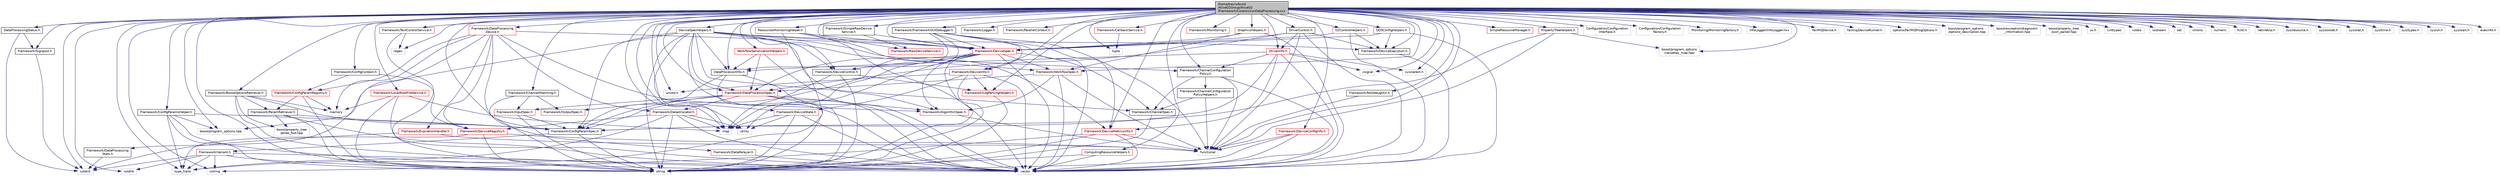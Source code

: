 digraph "/home/travis/build/AliceO2Group/AliceO2/Framework/Core/src/runDataProcessing.cxx"
{
 // INTERACTIVE_SVG=YES
  bgcolor="transparent";
  edge [fontname="Helvetica",fontsize="10",labelfontname="Helvetica",labelfontsize="10"];
  node [fontname="Helvetica",fontsize="10",shape=record];
  Node0 [label="/home/travis/build\l/AliceO2Group/AliceO2\l/Framework/Core/src/runDataProcessing.cxx",height=0.2,width=0.4,color="black", fillcolor="grey75", style="filled", fontcolor="black"];
  Node0 -> Node1 [color="midnightblue",fontsize="10",style="solid",fontname="Helvetica"];
  Node1 [label="Framework/BoostOptionsRetriever.h",height=0.2,width=0.4,color="black",URL="$d3/d7e/BoostOptionsRetriever_8h.html"];
  Node1 -> Node2 [color="midnightblue",fontsize="10",style="solid",fontname="Helvetica"];
  Node2 [label="Framework/ConfigParamSpec.h",height=0.2,width=0.4,color="black",URL="$d0/d1c/ConfigParamSpec_8h.html"];
  Node2 -> Node3 [color="midnightblue",fontsize="10",style="solid",fontname="Helvetica"];
  Node3 [label="Framework/Variant.h",height=0.2,width=0.4,color="red",URL="$de/d56/Variant_8h.html"];
  Node3 -> Node5 [color="midnightblue",fontsize="10",style="solid",fontname="Helvetica"];
  Node5 [label="type_traits",height=0.2,width=0.4,color="grey75"];
  Node3 -> Node6 [color="midnightblue",fontsize="10",style="solid",fontname="Helvetica"];
  Node6 [label="cstring",height=0.2,width=0.4,color="grey75"];
  Node3 -> Node7 [color="midnightblue",fontsize="10",style="solid",fontname="Helvetica"];
  Node7 [label="cstdint",height=0.2,width=0.4,color="grey75"];
  Node3 -> Node8 [color="midnightblue",fontsize="10",style="solid",fontname="Helvetica"];
  Node8 [label="cstdlib",height=0.2,width=0.4,color="grey75"];
  Node3 -> Node12 [color="midnightblue",fontsize="10",style="solid",fontname="Helvetica"];
  Node12 [label="vector",height=0.2,width=0.4,color="grey75"];
  Node3 -> Node13 [color="midnightblue",fontsize="10",style="solid",fontname="Helvetica"];
  Node13 [label="string",height=0.2,width=0.4,color="grey75"];
  Node2 -> Node13 [color="midnightblue",fontsize="10",style="solid",fontname="Helvetica"];
  Node1 -> Node14 [color="midnightblue",fontsize="10",style="solid",fontname="Helvetica"];
  Node14 [label="Framework/ParamRetriever.h",height=0.2,width=0.4,color="black",URL="$df/d72/ParamRetriever_8h.html"];
  Node14 -> Node2 [color="midnightblue",fontsize="10",style="solid",fontname="Helvetica"];
  Node14 -> Node15 [color="midnightblue",fontsize="10",style="solid",fontname="Helvetica"];
  Node15 [label="boost/property_tree\l/ptree_fwd.hpp",height=0.2,width=0.4,color="grey75"];
  Node14 -> Node13 [color="midnightblue",fontsize="10",style="solid",fontname="Helvetica"];
  Node14 -> Node12 [color="midnightblue",fontsize="10",style="solid",fontname="Helvetica"];
  Node1 -> Node15 [color="midnightblue",fontsize="10",style="solid",fontname="Helvetica"];
  Node1 -> Node16 [color="midnightblue",fontsize="10",style="solid",fontname="Helvetica"];
  Node16 [label="memory",height=0.2,width=0.4,color="grey75"];
  Node1 -> Node12 [color="midnightblue",fontsize="10",style="solid",fontname="Helvetica"];
  Node0 -> Node17 [color="midnightblue",fontsize="10",style="solid",fontname="Helvetica"];
  Node17 [label="Framework/ChannelConfiguration\lPolicy.h",height=0.2,width=0.4,color="black",URL="$dd/d0f/ChannelConfigurationPolicy_8h.html"];
  Node17 -> Node18 [color="midnightblue",fontsize="10",style="solid",fontname="Helvetica"];
  Node18 [label="Framework/ChannelConfiguration\lPolicyHelpers.h",height=0.2,width=0.4,color="black",URL="$d6/d05/ChannelConfigurationPolicyHelpers_8h.html"];
  Node18 -> Node19 [color="midnightblue",fontsize="10",style="solid",fontname="Helvetica"];
  Node19 [label="Framework/ChannelSpec.h",height=0.2,width=0.4,color="black",URL="$d6/d72/ChannelSpec_8h.html"];
  Node19 -> Node13 [color="midnightblue",fontsize="10",style="solid",fontname="Helvetica"];
  Node18 -> Node20 [color="midnightblue",fontsize="10",style="solid",fontname="Helvetica"];
  Node20 [label="functional",height=0.2,width=0.4,color="grey75"];
  Node17 -> Node19 [color="midnightblue",fontsize="10",style="solid",fontname="Helvetica"];
  Node17 -> Node12 [color="midnightblue",fontsize="10",style="solid",fontname="Helvetica"];
  Node17 -> Node20 [color="midnightblue",fontsize="10",style="solid",fontname="Helvetica"];
  Node0 -> Node21 [color="midnightblue",fontsize="10",style="solid",fontname="Helvetica"];
  Node21 [label="Framework/ChannelMatching.h",height=0.2,width=0.4,color="black",URL="$d3/d2c/ChannelMatching_8h.html"];
  Node21 -> Node22 [color="midnightblue",fontsize="10",style="solid",fontname="Helvetica"];
  Node22 [label="Framework/InputSpec.h",height=0.2,width=0.4,color="red",URL="$d5/d3f/InputSpec_8h.html"];
  Node22 -> Node2 [color="midnightblue",fontsize="10",style="solid",fontname="Helvetica"];
  Node22 -> Node13 [color="midnightblue",fontsize="10",style="solid",fontname="Helvetica"];
  Node21 -> Node52 [color="midnightblue",fontsize="10",style="solid",fontname="Helvetica"];
  Node52 [label="Framework/OutputSpec.h",height=0.2,width=0.4,color="red",URL="$db/d2d/OutputSpec_8h.html"];
  Node21 -> Node13 [color="midnightblue",fontsize="10",style="solid",fontname="Helvetica"];
  Node0 -> Node53 [color="midnightblue",fontsize="10",style="solid",fontname="Helvetica"];
  Node53 [label="Framework/ConfigParamsHelper.h",height=0.2,width=0.4,color="black",URL="$dd/d2b/ConfigParamsHelper_8h.html"];
  Node53 -> Node2 [color="midnightblue",fontsize="10",style="solid",fontname="Helvetica"];
  Node53 -> Node54 [color="midnightblue",fontsize="10",style="solid",fontname="Helvetica"];
  Node54 [label="boost/program_options.hpp",height=0.2,width=0.4,color="grey75"];
  Node53 -> Node13 [color="midnightblue",fontsize="10",style="solid",fontname="Helvetica"];
  Node53 -> Node12 [color="midnightblue",fontsize="10",style="solid",fontname="Helvetica"];
  Node53 -> Node5 [color="midnightblue",fontsize="10",style="solid",fontname="Helvetica"];
  Node0 -> Node2 [color="midnightblue",fontsize="10",style="solid",fontname="Helvetica"];
  Node0 -> Node55 [color="midnightblue",fontsize="10",style="solid",fontname="Helvetica"];
  Node55 [label="Framework/ConfigContext.h",height=0.2,width=0.4,color="black",URL="$d7/d2e/ConfigContext_8h.html"];
  Node55 -> Node56 [color="midnightblue",fontsize="10",style="solid",fontname="Helvetica"];
  Node56 [label="Framework/ConfigParamRegistry.h",height=0.2,width=0.4,color="red",URL="$de/dc6/ConfigParamRegistry_8h.html"];
  Node56 -> Node14 [color="midnightblue",fontsize="10",style="solid",fontname="Helvetica"];
  Node56 -> Node16 [color="midnightblue",fontsize="10",style="solid",fontname="Helvetica"];
  Node56 -> Node13 [color="midnightblue",fontsize="10",style="solid",fontname="Helvetica"];
  Node55 -> Node59 [color="midnightblue",fontsize="10",style="solid",fontname="Helvetica"];
  Node59 [label="Framework/ServiceRegistry.h",height=0.2,width=0.4,color="red",URL="$d8/d17/ServiceRegistry_8h.html"];
  Node59 -> Node20 [color="midnightblue",fontsize="10",style="solid",fontname="Helvetica"];
  Node59 -> Node13 [color="midnightblue",fontsize="10",style="solid",fontname="Helvetica"];
  Node59 -> Node5 [color="midnightblue",fontsize="10",style="solid",fontname="Helvetica"];
  Node0 -> Node80 [color="midnightblue",fontsize="10",style="solid",fontname="Helvetica"];
  Node80 [label="Framework/DataProcessing\lDevice.h",height=0.2,width=0.4,color="red",URL="$d3/d4b/DataProcessingDevice_8h.html"];
  Node80 -> Node81 [color="midnightblue",fontsize="10",style="solid",fontname="Helvetica"];
  Node81 [label="Framework/AlgorithmSpec.h",height=0.2,width=0.4,color="red",URL="$d0/d14/AlgorithmSpec_8h.html"];
  Node81 -> Node20 [color="midnightblue",fontsize="10",style="solid",fontname="Helvetica"];
  Node80 -> Node56 [color="midnightblue",fontsize="10",style="solid",fontname="Helvetica"];
  Node80 -> Node127 [color="midnightblue",fontsize="10",style="solid",fontname="Helvetica"];
  Node127 [label="Framework/DataAllocator.h",height=0.2,width=0.4,color="red",URL="$d1/d28/DataAllocator_8h.html"];
  Node127 -> Node59 [color="midnightblue",fontsize="10",style="solid",fontname="Helvetica"];
  Node127 -> Node12 [color="midnightblue",fontsize="10",style="solid",fontname="Helvetica"];
  Node127 -> Node69 [color="midnightblue",fontsize="10",style="solid",fontname="Helvetica"];
  Node69 [label="map",height=0.2,width=0.4,color="grey75"];
  Node127 -> Node13 [color="midnightblue",fontsize="10",style="solid",fontname="Helvetica"];
  Node127 -> Node42 [color="midnightblue",fontsize="10",style="solid",fontname="Helvetica"];
  Node42 [label="utility",height=0.2,width=0.4,color="grey75"];
  Node127 -> Node5 [color="midnightblue",fontsize="10",style="solid",fontname="Helvetica"];
  Node80 -> Node140 [color="midnightblue",fontsize="10",style="solid",fontname="Helvetica"];
  Node140 [label="Framework/DataRelayer.h",height=0.2,width=0.4,color="red",URL="$df/d59/DataRelayer_8h.html"];
  Node140 -> Node12 [color="midnightblue",fontsize="10",style="solid",fontname="Helvetica"];
  Node80 -> Node149 [color="midnightblue",fontsize="10",style="solid",fontname="Helvetica"];
  Node149 [label="Framework/DeviceSpec.h",height=0.2,width=0.4,color="red",URL="$df/de8/DeviceSpec_8h.html"];
  Node149 -> Node150 [color="midnightblue",fontsize="10",style="solid",fontname="Helvetica"];
  Node150 [label="Framework/WorkflowSpec.h",height=0.2,width=0.4,color="red",URL="$df/da1/WorkflowSpec_8h.html"];
  Node150 -> Node151 [color="midnightblue",fontsize="10",style="solid",fontname="Helvetica"];
  Node151 [label="Framework/DataProcessorSpec.h",height=0.2,width=0.4,color="red",URL="$d0/df4/DataProcessorSpec_8h.html"];
  Node151 -> Node81 [color="midnightblue",fontsize="10",style="solid",fontname="Helvetica"];
  Node151 -> Node2 [color="midnightblue",fontsize="10",style="solid",fontname="Helvetica"];
  Node151 -> Node127 [color="midnightblue",fontsize="10",style="solid",fontname="Helvetica"];
  Node151 -> Node22 [color="midnightblue",fontsize="10",style="solid",fontname="Helvetica"];
  Node151 -> Node52 [color="midnightblue",fontsize="10",style="solid",fontname="Helvetica"];
  Node151 -> Node13 [color="midnightblue",fontsize="10",style="solid",fontname="Helvetica"];
  Node151 -> Node12 [color="midnightblue",fontsize="10",style="solid",fontname="Helvetica"];
  Node150 -> Node81 [color="midnightblue",fontsize="10",style="solid",fontname="Helvetica"];
  Node150 -> Node12 [color="midnightblue",fontsize="10",style="solid",fontname="Helvetica"];
  Node150 -> Node20 [color="midnightblue",fontsize="10",style="solid",fontname="Helvetica"];
  Node149 -> Node151 [color="midnightblue",fontsize="10",style="solid",fontname="Helvetica"];
  Node149 -> Node19 [color="midnightblue",fontsize="10",style="solid",fontname="Helvetica"];
  Node149 -> Node155 [color="midnightblue",fontsize="10",style="solid",fontname="Helvetica"];
  Node155 [label="Framework/DeviceControl.h",height=0.2,width=0.4,color="black",URL="$d2/d2c/DeviceControl_8h.html"];
  Node155 -> Node69 [color="midnightblue",fontsize="10",style="solid",fontname="Helvetica"];
  Node155 -> Node13 [color="midnightblue",fontsize="10",style="solid",fontname="Helvetica"];
  Node155 -> Node65 [color="midnightblue",fontsize="10",style="solid",fontname="Helvetica"];
  Node65 [label="Framework/LogParsingHelpers.h",height=0.2,width=0.4,color="red",URL="$d8/d4a/LogParsingHelpers_8h.html"];
  Node65 -> Node13 [color="midnightblue",fontsize="10",style="solid",fontname="Helvetica"];
  Node149 -> Node81 [color="midnightblue",fontsize="10",style="solid",fontname="Helvetica"];
  Node149 -> Node2 [color="midnightblue",fontsize="10",style="solid",fontname="Helvetica"];
  Node149 -> Node12 [color="midnightblue",fontsize="10",style="solid",fontname="Helvetica"];
  Node149 -> Node13 [color="midnightblue",fontsize="10",style="solid",fontname="Helvetica"];
  Node149 -> Node69 [color="midnightblue",fontsize="10",style="solid",fontname="Helvetica"];
  Node149 -> Node42 [color="midnightblue",fontsize="10",style="solid",fontname="Helvetica"];
  Node80 -> Node156 [color="midnightblue",fontsize="10",style="solid",fontname="Helvetica"];
  Node156 [label="Framework/DataProcessing\lStats.h",height=0.2,width=0.4,color="black",URL="$d0/d8e/DataProcessingStats_8h.html"];
  Node156 -> Node7 [color="midnightblue",fontsize="10",style="solid",fontname="Helvetica"];
  Node80 -> Node118 [color="midnightblue",fontsize="10",style="solid",fontname="Helvetica"];
  Node118 [label="Framework/ExpirationHandler.h",height=0.2,width=0.4,color="red",URL="$d2/dd9/ExpirationHandler_8h.html"];
  Node118 -> Node7 [color="midnightblue",fontsize="10",style="solid",fontname="Helvetica"];
  Node118 -> Node20 [color="midnightblue",fontsize="10",style="solid",fontname="Helvetica"];
  Node80 -> Node59 [color="midnightblue",fontsize="10",style="solid",fontname="Helvetica"];
  Node80 -> Node16 [color="midnightblue",fontsize="10",style="solid",fontname="Helvetica"];
  Node0 -> Node151 [color="midnightblue",fontsize="10",style="solid",fontname="Helvetica"];
  Node0 -> Node159 [color="midnightblue",fontsize="10",style="solid",fontname="Helvetica"];
  Node159 [label="Framework/NoDebugGUI.h",height=0.2,width=0.4,color="black",URL="$d5/d97/NoDebugGUI_8h.html"];
  Node159 -> Node20 [color="midnightblue",fontsize="10",style="solid",fontname="Helvetica"];
  Node0 -> Node155 [color="midnightblue",fontsize="10",style="solid",fontname="Helvetica"];
  Node0 -> Node160 [color="midnightblue",fontsize="10",style="solid",fontname="Helvetica"];
  Node160 [label="Framework/DeviceExecution.h",height=0.2,width=0.4,color="black",URL="$dc/d19/DeviceExecution_8h.html"];
  Node160 -> Node12 [color="midnightblue",fontsize="10",style="solid",fontname="Helvetica"];
  Node0 -> Node64 [color="midnightblue",fontsize="10",style="solid",fontname="Helvetica"];
  Node64 [label="Framework/DeviceInfo.h",height=0.2,width=0.4,color="red",URL="$d7/d58/DeviceInfo_8h.html"];
  Node64 -> Node65 [color="midnightblue",fontsize="10",style="solid",fontname="Helvetica"];
  Node64 -> Node67 [color="midnightblue",fontsize="10",style="solid",fontname="Helvetica"];
  Node67 [label="Framework/DeviceState.h",height=0.2,width=0.4,color="red",URL="$d9/de0/DeviceState_8h.html"];
  Node67 -> Node12 [color="midnightblue",fontsize="10",style="solid",fontname="Helvetica"];
  Node67 -> Node13 [color="midnightblue",fontsize="10",style="solid",fontname="Helvetica"];
  Node67 -> Node69 [color="midnightblue",fontsize="10",style="solid",fontname="Helvetica"];
  Node67 -> Node42 [color="midnightblue",fontsize="10",style="solid",fontname="Helvetica"];
  Node64 -> Node13 [color="midnightblue",fontsize="10",style="solid",fontname="Helvetica"];
  Node64 -> Node12 [color="midnightblue",fontsize="10",style="solid",fontname="Helvetica"];
  Node64 -> Node70 [color="midnightblue",fontsize="10",style="solid",fontname="Helvetica"];
  Node70 [label="unistd.h",height=0.2,width=0.4,color="grey75"];
  Node0 -> Node62 [color="midnightblue",fontsize="10",style="solid",fontname="Helvetica"];
  Node62 [label="Framework/DeviceMetricsInfo.h",height=0.2,width=0.4,color="red",URL="$dc/df0/DeviceMetricsInfo_8h.html"];
  Node62 -> Node6 [color="midnightblue",fontsize="10",style="solid",fontname="Helvetica"];
  Node62 -> Node20 [color="midnightblue",fontsize="10",style="solid",fontname="Helvetica"];
  Node62 -> Node13 [color="midnightblue",fontsize="10",style="solid",fontname="Helvetica"];
  Node62 -> Node12 [color="midnightblue",fontsize="10",style="solid",fontname="Helvetica"];
  Node0 -> Node161 [color="midnightblue",fontsize="10",style="solid",fontname="Helvetica"];
  Node161 [label="Framework/DeviceConfigInfo.h",height=0.2,width=0.4,color="red",URL="$df/de0/DeviceConfigInfo_8h.html"];
  Node161 -> Node20 [color="midnightblue",fontsize="10",style="solid",fontname="Helvetica"];
  Node161 -> Node13 [color="midnightblue",fontsize="10",style="solid",fontname="Helvetica"];
  Node161 -> Node12 [color="midnightblue",fontsize="10",style="solid",fontname="Helvetica"];
  Node0 -> Node149 [color="midnightblue",fontsize="10",style="solid",fontname="Helvetica"];
  Node0 -> Node67 [color="midnightblue",fontsize="10",style="solid",fontname="Helvetica"];
  Node0 -> Node162 [color="midnightblue",fontsize="10",style="solid",fontname="Helvetica"];
  Node162 [label="Framework/FrameworkGUIDebugger.h",height=0.2,width=0.4,color="black",URL="$dd/d9a/FrameworkGUIDebugger_8h.html"];
  Node162 -> Node163 [color="midnightblue",fontsize="10",style="solid",fontname="Helvetica"];
  Node163 [label="DataProcessorInfo.h",height=0.2,width=0.4,color="black",URL="$d3/db3/DataProcessorInfo_8h.html"];
  Node163 -> Node2 [color="midnightblue",fontsize="10",style="solid",fontname="Helvetica"];
  Node163 -> Node13 [color="midnightblue",fontsize="10",style="solid",fontname="Helvetica"];
  Node163 -> Node12 [color="midnightblue",fontsize="10",style="solid",fontname="Helvetica"];
  Node162 -> Node155 [color="midnightblue",fontsize="10",style="solid",fontname="Helvetica"];
  Node162 -> Node64 [color="midnightblue",fontsize="10",style="solid",fontname="Helvetica"];
  Node162 -> Node62 [color="midnightblue",fontsize="10",style="solid",fontname="Helvetica"];
  Node162 -> Node149 [color="midnightblue",fontsize="10",style="solid",fontname="Helvetica"];
  Node162 -> Node20 [color="midnightblue",fontsize="10",style="solid",fontname="Helvetica"];
  Node162 -> Node12 [color="midnightblue",fontsize="10",style="solid",fontname="Helvetica"];
  Node0 -> Node164 [color="midnightblue",fontsize="10",style="solid",fontname="Helvetica"];
  Node164 [label="Framework/LocalRootFileService.h",height=0.2,width=0.4,color="red",URL="$d2/d18/LocalRootFileService_8h.html"];
  Node164 -> Node69 [color="midnightblue",fontsize="10",style="solid",fontname="Helvetica"];
  Node164 -> Node13 [color="midnightblue",fontsize="10",style="solid",fontname="Helvetica"];
  Node164 -> Node12 [color="midnightblue",fontsize="10",style="solid",fontname="Helvetica"];
  Node164 -> Node16 [color="midnightblue",fontsize="10",style="solid",fontname="Helvetica"];
  Node0 -> Node65 [color="midnightblue",fontsize="10",style="solid",fontname="Helvetica"];
  Node0 -> Node167 [color="midnightblue",fontsize="10",style="solid",fontname="Helvetica"];
  Node167 [label="Framework/Logger.h",height=0.2,width=0.4,color="red",URL="$dd/da4/Logger_8h.html"];
  Node0 -> Node169 [color="midnightblue",fontsize="10",style="solid",fontname="Helvetica"];
  Node169 [label="Framework/ParallelContext.h",height=0.2,width=0.4,color="red",URL="$d0/d16/ParallelContext_8h.html"];
  Node0 -> Node170 [color="midnightblue",fontsize="10",style="solid",fontname="Helvetica"];
  Node170 [label="Framework/RawDeviceService.h",height=0.2,width=0.4,color="red",URL="$d9/d66/RawDeviceService_8h.html"];
  Node0 -> Node171 [color="midnightblue",fontsize="10",style="solid",fontname="Helvetica"];
  Node171 [label="Framework/SimpleRawDevice\lService.h",height=0.2,width=0.4,color="black",URL="$de/d88/SimpleRawDeviceService_8h.html"];
  Node171 -> Node170 [color="midnightblue",fontsize="10",style="solid",fontname="Helvetica"];
  Node171 -> Node149 [color="midnightblue",fontsize="10",style="solid",fontname="Helvetica"];
  Node0 -> Node172 [color="midnightblue",fontsize="10",style="solid",fontname="Helvetica"];
  Node172 [label="Framework/Signpost.h",height=0.2,width=0.4,color="black",URL="$db/de5/Signpost_8h.html"];
  Node172 -> Node7 [color="midnightblue",fontsize="10",style="solid",fontname="Helvetica"];
  Node0 -> Node173 [color="midnightblue",fontsize="10",style="solid",fontname="Helvetica"];
  Node173 [label="Framework/TextControlService.h",height=0.2,width=0.4,color="red",URL="$da/da1/TextControlService_8h.html"];
  Node173 -> Node13 [color="midnightblue",fontsize="10",style="solid",fontname="Helvetica"];
  Node173 -> Node175 [color="midnightblue",fontsize="10",style="solid",fontname="Helvetica"];
  Node175 [label="regex",height=0.2,width=0.4,color="grey75"];
  Node0 -> Node176 [color="midnightblue",fontsize="10",style="solid",fontname="Helvetica"];
  Node176 [label="Framework/CallbackService.h",height=0.2,width=0.4,color="red",URL="$d9/d7f/CallbackService_8h.html"];
  Node176 -> Node146 [color="midnightblue",fontsize="10",style="solid",fontname="Helvetica"];
  Node146 [label="tuple",height=0.2,width=0.4,color="grey75"];
  Node0 -> Node150 [color="midnightblue",fontsize="10",style="solid",fontname="Helvetica"];
  Node0 -> Node178 [color="midnightblue",fontsize="10",style="solid",fontname="Helvetica"];
  Node178 [label="Framework/Monitoring.h",height=0.2,width=0.4,color="red",URL="$d0/d98/Monitoring_8h.html"];
  Node0 -> Node180 [color="midnightblue",fontsize="10",style="solid",fontname="Helvetica"];
  Node180 [label="ComputingResourceHelpers.h",height=0.2,width=0.4,color="red",URL="$d9/d29/ComputingResourceHelpers_8h.html"];
  Node180 -> Node13 [color="midnightblue",fontsize="10",style="solid",fontname="Helvetica"];
  Node180 -> Node12 [color="midnightblue",fontsize="10",style="solid",fontname="Helvetica"];
  Node0 -> Node181 [color="midnightblue",fontsize="10",style="solid",fontname="Helvetica"];
  Node181 [label="DataProcessingStatus.h",height=0.2,width=0.4,color="black",URL="$d4/d8c/DataProcessingStatus_8h.html"];
  Node181 -> Node172 [color="midnightblue",fontsize="10",style="solid",fontname="Helvetica"];
  Node181 -> Node7 [color="midnightblue",fontsize="10",style="solid",fontname="Helvetica"];
  Node0 -> Node182 [color="midnightblue",fontsize="10",style="solid",fontname="Helvetica"];
  Node182 [label="DDSConfigHelpers.h",height=0.2,width=0.4,color="red",URL="$d3/dc0/DDSConfigHelpers_8h.html"];
  Node182 -> Node149 [color="midnightblue",fontsize="10",style="solid",fontname="Helvetica"];
  Node182 -> Node160 [color="midnightblue",fontsize="10",style="solid",fontname="Helvetica"];
  Node182 -> Node12 [color="midnightblue",fontsize="10",style="solid",fontname="Helvetica"];
  Node0 -> Node183 [color="midnightblue",fontsize="10",style="solid",fontname="Helvetica"];
  Node183 [label="O2ControlHelpers.h",height=0.2,width=0.4,color="red",URL="$d3/d6a/O2ControlHelpers_8h.html"];
  Node183 -> Node149 [color="midnightblue",fontsize="10",style="solid",fontname="Helvetica"];
  Node183 -> Node160 [color="midnightblue",fontsize="10",style="solid",fontname="Helvetica"];
  Node183 -> Node12 [color="midnightblue",fontsize="10",style="solid",fontname="Helvetica"];
  Node0 -> Node184 [color="midnightblue",fontsize="10",style="solid",fontname="Helvetica"];
  Node184 [label="DeviceSpecHelpers.h",height=0.2,width=0.4,color="red",URL="$df/dda/DeviceSpecHelpers_8h.html"];
  Node184 -> Node150 [color="midnightblue",fontsize="10",style="solid",fontname="Helvetica"];
  Node184 -> Node17 [color="midnightblue",fontsize="10",style="solid",fontname="Helvetica"];
  Node184 -> Node151 [color="midnightblue",fontsize="10",style="solid",fontname="Helvetica"];
  Node184 -> Node19 [color="midnightblue",fontsize="10",style="solid",fontname="Helvetica"];
  Node184 -> Node155 [color="midnightblue",fontsize="10",style="solid",fontname="Helvetica"];
  Node184 -> Node160 [color="midnightblue",fontsize="10",style="solid",fontname="Helvetica"];
  Node184 -> Node149 [color="midnightblue",fontsize="10",style="solid",fontname="Helvetica"];
  Node184 -> Node81 [color="midnightblue",fontsize="10",style="solid",fontname="Helvetica"];
  Node184 -> Node2 [color="midnightblue",fontsize="10",style="solid",fontname="Helvetica"];
  Node184 -> Node163 [color="midnightblue",fontsize="10",style="solid",fontname="Helvetica"];
  Node184 -> Node54 [color="midnightblue",fontsize="10",style="solid",fontname="Helvetica"];
  Node184 -> Node12 [color="midnightblue",fontsize="10",style="solid",fontname="Helvetica"];
  Node184 -> Node13 [color="midnightblue",fontsize="10",style="solid",fontname="Helvetica"];
  Node184 -> Node69 [color="midnightblue",fontsize="10",style="solid",fontname="Helvetica"];
  Node0 -> Node192 [color="midnightblue",fontsize="10",style="solid",fontname="Helvetica"];
  Node192 [label="DriverControl.h",height=0.2,width=0.4,color="black",URL="$de/d66/DriverControl_8h.html"];
  Node192 -> Node20 [color="midnightblue",fontsize="10",style="solid",fontname="Helvetica"];
  Node192 -> Node12 [color="midnightblue",fontsize="10",style="solid",fontname="Helvetica"];
  Node192 -> Node193 [color="midnightblue",fontsize="10",style="solid",fontname="Helvetica"];
  Node193 [label="DriverInfo.h",height=0.2,width=0.4,color="red",URL="$de/da9/DriverInfo_8h.html"];
  Node193 -> Node12 [color="midnightblue",fontsize="10",style="solid",fontname="Helvetica"];
  Node193 -> Node194 [color="midnightblue",fontsize="10",style="solid",fontname="Helvetica"];
  Node194 [label="csignal",height=0.2,width=0.4,color="grey75"];
  Node193 -> Node195 [color="midnightblue",fontsize="10",style="solid",fontname="Helvetica"];
  Node195 [label="sys/select.h",height=0.2,width=0.4,color="grey75"];
  Node193 -> Node17 [color="midnightblue",fontsize="10",style="solid",fontname="Helvetica"];
  Node193 -> Node2 [color="midnightblue",fontsize="10",style="solid",fontname="Helvetica"];
  Node193 -> Node62 [color="midnightblue",fontsize="10",style="solid",fontname="Helvetica"];
  Node193 -> Node163 [color="midnightblue",fontsize="10",style="solid",fontname="Helvetica"];
  Node192 -> Node151 [color="midnightblue",fontsize="10",style="solid",fontname="Helvetica"];
  Node192 -> Node149 [color="midnightblue",fontsize="10",style="solid",fontname="Helvetica"];
  Node192 -> Node160 [color="midnightblue",fontsize="10",style="solid",fontname="Helvetica"];
  Node0 -> Node193 [color="midnightblue",fontsize="10",style="solid",fontname="Helvetica"];
  Node0 -> Node163 [color="midnightblue",fontsize="10",style="solid",fontname="Helvetica"];
  Node0 -> Node196 [color="midnightblue",fontsize="10",style="solid",fontname="Helvetica"];
  Node196 [label="GraphvizHelpers.h",height=0.2,width=0.4,color="red",URL="$da/d8f/GraphvizHelpers_8h.html"];
  Node196 -> Node150 [color="midnightblue",fontsize="10",style="solid",fontname="Helvetica"];
  Node196 -> Node149 [color="midnightblue",fontsize="10",style="solid",fontname="Helvetica"];
  Node196 -> Node12 [color="midnightblue",fontsize="10",style="solid",fontname="Helvetica"];
  Node0 -> Node197 [color="midnightblue",fontsize="10",style="solid",fontname="Helvetica"];
  Node197 [label="PropertyTreeHelpers.h",height=0.2,width=0.4,color="red",URL="$da/d3e/PropertyTreeHelpers_8h.html"];
  Node197 -> Node2 [color="midnightblue",fontsize="10",style="solid",fontname="Helvetica"];
  Node197 -> Node71 [color="midnightblue",fontsize="10",style="solid",fontname="Helvetica"];
  Node71 [label="boost/program_options\l/variables_map.hpp",height=0.2,width=0.4,color="grey75"];
  Node197 -> Node20 [color="midnightblue",fontsize="10",style="solid",fontname="Helvetica"];
  Node0 -> Node198 [color="midnightblue",fontsize="10",style="solid",fontname="Helvetica"];
  Node198 [label="SimpleResourceManager.h",height=0.2,width=0.4,color="red",URL="$d8/d73/SimpleResourceManager_8h.html"];
  Node0 -> Node199 [color="midnightblue",fontsize="10",style="solid",fontname="Helvetica"];
  Node199 [label="WorkflowSerializationHelpers.h",height=0.2,width=0.4,color="red",URL="$d3/d50/WorkflowSerializationHelpers_8h.html"];
  Node199 -> Node151 [color="midnightblue",fontsize="10",style="solid",fontname="Helvetica"];
  Node199 -> Node163 [color="midnightblue",fontsize="10",style="solid",fontname="Helvetica"];
  Node199 -> Node12 [color="midnightblue",fontsize="10",style="solid",fontname="Helvetica"];
  Node0 -> Node200 [color="midnightblue",fontsize="10",style="solid",fontname="Helvetica"];
  Node200 [label="Configuration/Configuration\lInterface.h",height=0.2,width=0.4,color="grey75"];
  Node0 -> Node201 [color="midnightblue",fontsize="10",style="solid",fontname="Helvetica"];
  Node201 [label="Configuration/Configuration\lFactory.h",height=0.2,width=0.4,color="grey75"];
  Node0 -> Node202 [color="midnightblue",fontsize="10",style="solid",fontname="Helvetica"];
  Node202 [label="Monitoring/MonitoringFactory.h",height=0.2,width=0.4,color="grey75"];
  Node0 -> Node203 [color="midnightblue",fontsize="10",style="solid",fontname="Helvetica"];
  Node203 [label="InfoLogger/InfoLogger.hxx",height=0.2,width=0.4,color="grey75"];
  Node0 -> Node204 [color="midnightblue",fontsize="10",style="solid",fontname="Helvetica"];
  Node204 [label="ResourcesMonitoringHelper.h",height=0.2,width=0.4,color="red",URL="$d3/da5/ResourcesMonitoringHelper_8h.html"];
  Node204 -> Node62 [color="midnightblue",fontsize="10",style="solid",fontname="Helvetica"];
  Node204 -> Node149 [color="midnightblue",fontsize="10",style="solid",fontname="Helvetica"];
  Node204 -> Node12 [color="midnightblue",fontsize="10",style="solid",fontname="Helvetica"];
  Node204 -> Node5 [color="midnightblue",fontsize="10",style="solid",fontname="Helvetica"];
  Node0 -> Node206 [color="midnightblue",fontsize="10",style="solid",fontname="Helvetica"];
  Node206 [label="FairMQDevice.h",height=0.2,width=0.4,color="grey75"];
  Node0 -> Node207 [color="midnightblue",fontsize="10",style="solid",fontname="Helvetica"];
  Node207 [label="fairmq/DeviceRunner.h",height=0.2,width=0.4,color="grey75"];
  Node0 -> Node208 [color="midnightblue",fontsize="10",style="solid",fontname="Helvetica"];
  Node208 [label="options/FairMQProgOptions.h",height=0.2,width=0.4,color="grey75"];
  Node0 -> Node54 [color="midnightblue",fontsize="10",style="solid",fontname="Helvetica"];
  Node0 -> Node209 [color="midnightblue",fontsize="10",style="solid",fontname="Helvetica"];
  Node209 [label="boost/program_options\l/options_description.hpp",height=0.2,width=0.4,color="grey75"];
  Node0 -> Node71 [color="midnightblue",fontsize="10",style="solid",fontname="Helvetica"];
  Node0 -> Node210 [color="midnightblue",fontsize="10",style="solid",fontname="Helvetica"];
  Node210 [label="boost/exception/diagnostic\l_information.hpp",height=0.2,width=0.4,color="grey75"];
  Node0 -> Node211 [color="midnightblue",fontsize="10",style="solid",fontname="Helvetica"];
  Node211 [label="boost/property_tree\l/json_parser.hpp",height=0.2,width=0.4,color="grey75"];
  Node0 -> Node212 [color="midnightblue",fontsize="10",style="solid",fontname="Helvetica"];
  Node212 [label="uv.h",height=0.2,width=0.4,color="grey75"];
  Node0 -> Node213 [color="midnightblue",fontsize="10",style="solid",fontname="Helvetica"];
  Node213 [label="cinttypes",height=0.2,width=0.4,color="grey75"];
  Node0 -> Node7 [color="midnightblue",fontsize="10",style="solid",fontname="Helvetica"];
  Node0 -> Node34 [color="midnightblue",fontsize="10",style="solid",fontname="Helvetica"];
  Node34 [label="cstdio",height=0.2,width=0.4,color="grey75"];
  Node0 -> Node8 [color="midnightblue",fontsize="10",style="solid",fontname="Helvetica"];
  Node0 -> Node6 [color="midnightblue",fontsize="10",style="solid",fontname="Helvetica"];
  Node0 -> Node194 [color="midnightblue",fontsize="10",style="solid",fontname="Helvetica"];
  Node0 -> Node214 [color="midnightblue",fontsize="10",style="solid",fontname="Helvetica"];
  Node214 [label="iostream",height=0.2,width=0.4,color="grey75"];
  Node0 -> Node69 [color="midnightblue",fontsize="10",style="solid",fontname="Helvetica"];
  Node0 -> Node175 [color="midnightblue",fontsize="10",style="solid",fontname="Helvetica"];
  Node0 -> Node104 [color="midnightblue",fontsize="10",style="solid",fontname="Helvetica"];
  Node104 [label="set",height=0.2,width=0.4,color="grey75"];
  Node0 -> Node13 [color="midnightblue",fontsize="10",style="solid",fontname="Helvetica"];
  Node0 -> Node5 [color="midnightblue",fontsize="10",style="solid",fontname="Helvetica"];
  Node0 -> Node146 [color="midnightblue",fontsize="10",style="solid",fontname="Helvetica"];
  Node0 -> Node35 [color="midnightblue",fontsize="10",style="solid",fontname="Helvetica"];
  Node35 [label="chrono",height=0.2,width=0.4,color="grey75"];
  Node0 -> Node42 [color="midnightblue",fontsize="10",style="solid",fontname="Helvetica"];
  Node0 -> Node215 [color="midnightblue",fontsize="10",style="solid",fontname="Helvetica"];
  Node215 [label="numeric",height=0.2,width=0.4,color="grey75"];
  Node0 -> Node20 [color="midnightblue",fontsize="10",style="solid",fontname="Helvetica"];
  Node0 -> Node216 [color="midnightblue",fontsize="10",style="solid",fontname="Helvetica"];
  Node216 [label="fcntl.h",height=0.2,width=0.4,color="grey75"];
  Node0 -> Node217 [color="midnightblue",fontsize="10",style="solid",fontname="Helvetica"];
  Node217 [label="netinet/ip.h",height=0.2,width=0.4,color="grey75"];
  Node0 -> Node218 [color="midnightblue",fontsize="10",style="solid",fontname="Helvetica"];
  Node218 [label="sys/resource.h",height=0.2,width=0.4,color="grey75"];
  Node0 -> Node195 [color="midnightblue",fontsize="10",style="solid",fontname="Helvetica"];
  Node0 -> Node219 [color="midnightblue",fontsize="10",style="solid",fontname="Helvetica"];
  Node219 [label="sys/socket.h",height=0.2,width=0.4,color="grey75"];
  Node0 -> Node220 [color="midnightblue",fontsize="10",style="solid",fontname="Helvetica"];
  Node220 [label="sys/stat.h",height=0.2,width=0.4,color="grey75"];
  Node0 -> Node221 [color="midnightblue",fontsize="10",style="solid",fontname="Helvetica"];
  Node221 [label="sys/time.h",height=0.2,width=0.4,color="grey75"];
  Node0 -> Node222 [color="midnightblue",fontsize="10",style="solid",fontname="Helvetica"];
  Node222 [label="sys/types.h",height=0.2,width=0.4,color="grey75"];
  Node0 -> Node223 [color="midnightblue",fontsize="10",style="solid",fontname="Helvetica"];
  Node223 [label="sys/un.h",height=0.2,width=0.4,color="grey75"];
  Node0 -> Node224 [color="midnightblue",fontsize="10",style="solid",fontname="Helvetica"];
  Node224 [label="sys/wait.h",height=0.2,width=0.4,color="grey75"];
  Node0 -> Node70 [color="midnightblue",fontsize="10",style="solid",fontname="Helvetica"];
  Node0 -> Node225 [color="midnightblue",fontsize="10",style="solid",fontname="Helvetica"];
  Node225 [label="execinfo.h",height=0.2,width=0.4,color="grey75"];
}

